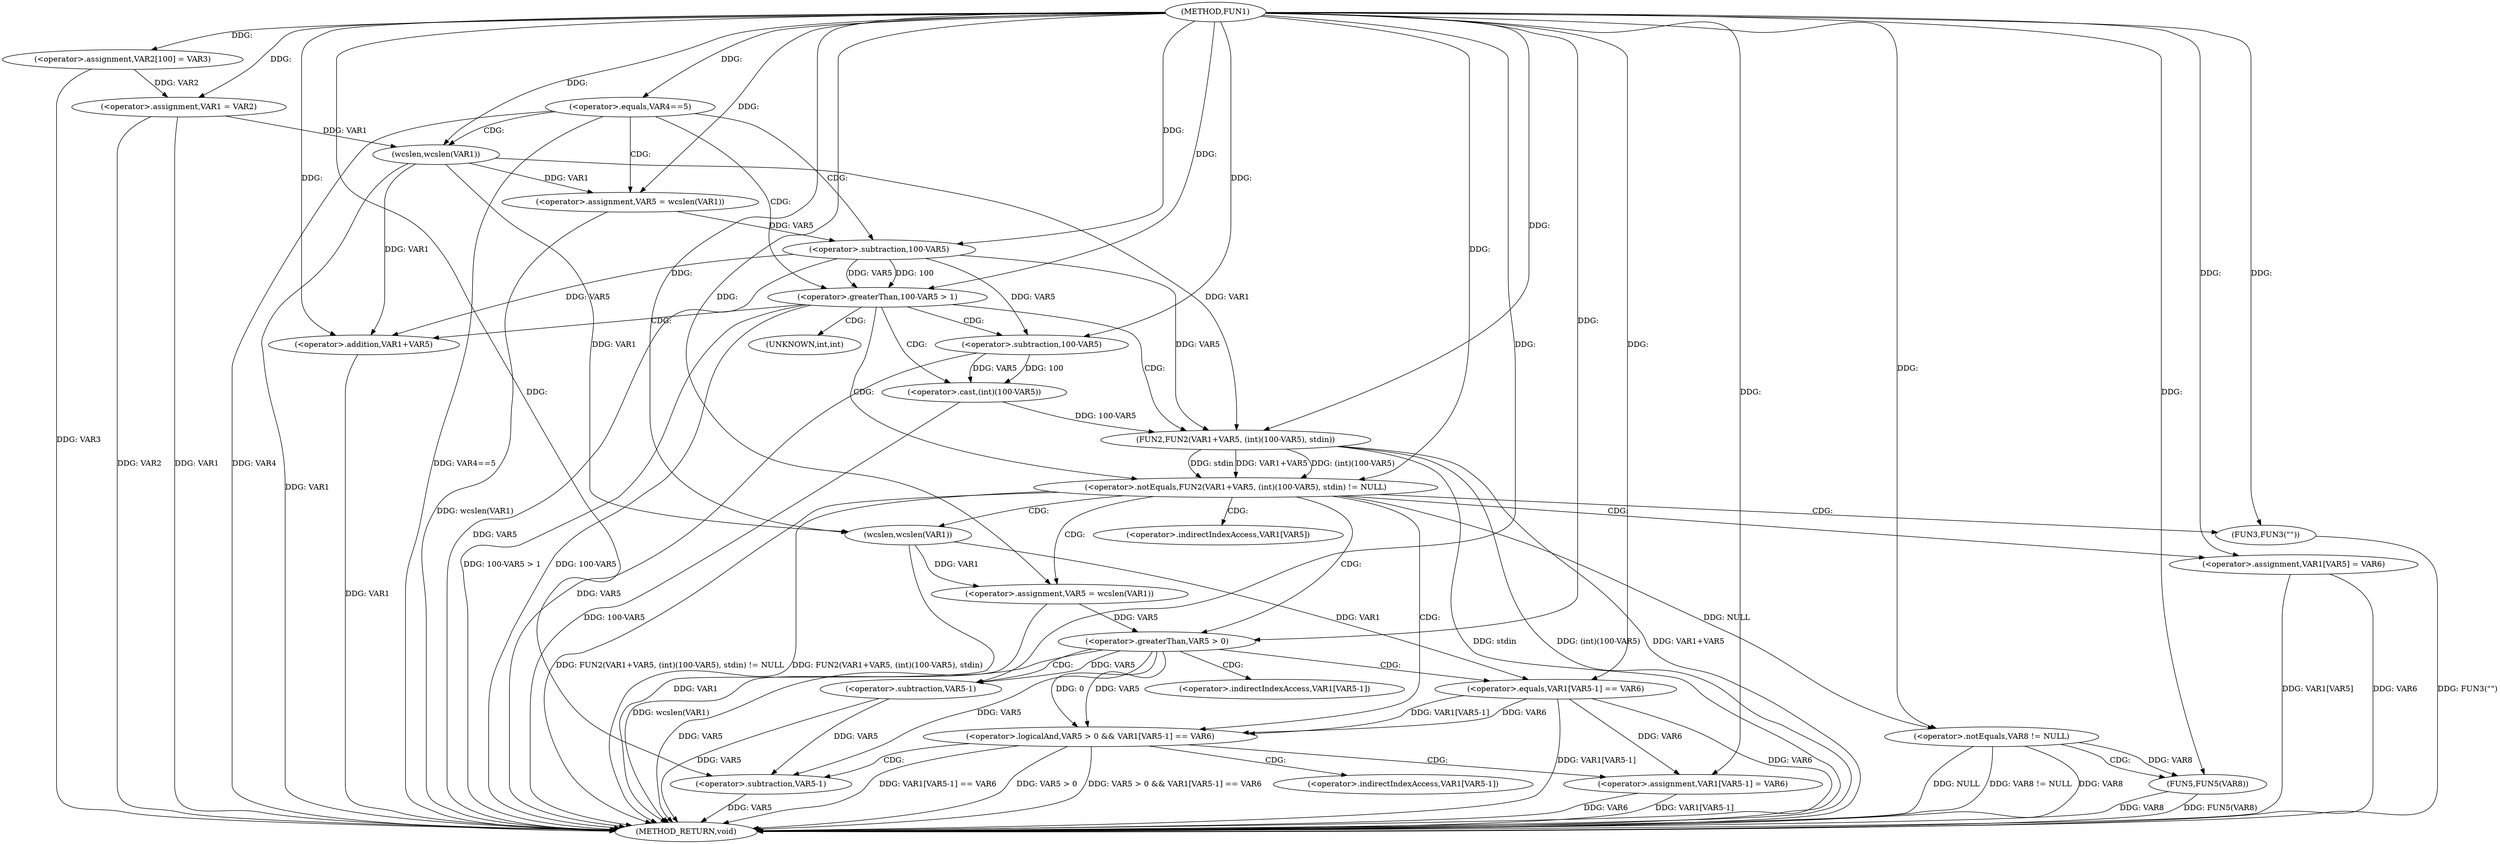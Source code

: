 digraph FUN1 {  
"1000100" [label = "(METHOD,FUN1)" ]
"1000184" [label = "(METHOD_RETURN,void)" ]
"1000104" [label = "(<operator>.assignment,VAR2[100] = VAR3)" ]
"1000107" [label = "(<operator>.assignment,VAR1 = VAR2)" ]
"1000111" [label = "(<operator>.equals,VAR4==5)" ]
"1000117" [label = "(<operator>.assignment,VAR5 = wcslen(VAR1))" ]
"1000119" [label = "(wcslen,wcslen(VAR1))" ]
"1000122" [label = "(<operator>.greaterThan,100-VAR5 > 1)" ]
"1000123" [label = "(<operator>.subtraction,100-VAR5)" ]
"1000129" [label = "(<operator>.notEquals,FUN2(VAR1+VAR5, (int)(100-VAR5), stdin) != NULL)" ]
"1000130" [label = "(FUN2,FUN2(VAR1+VAR5, (int)(100-VAR5), stdin))" ]
"1000131" [label = "(<operator>.addition,VAR1+VAR5)" ]
"1000134" [label = "(<operator>.cast,(int)(100-VAR5))" ]
"1000136" [label = "(<operator>.subtraction,100-VAR5)" ]
"1000142" [label = "(<operator>.assignment,VAR5 = wcslen(VAR1))" ]
"1000144" [label = "(wcslen,wcslen(VAR1))" ]
"1000147" [label = "(<operator>.logicalAnd,VAR5 > 0 && VAR1[VAR5-1] == VAR6)" ]
"1000148" [label = "(<operator>.greaterThan,VAR5 > 0)" ]
"1000151" [label = "(<operator>.equals,VAR1[VAR5-1] == VAR6)" ]
"1000154" [label = "(<operator>.subtraction,VAR5-1)" ]
"1000159" [label = "(<operator>.assignment,VAR1[VAR5-1] = VAR6)" ]
"1000162" [label = "(<operator>.subtraction,VAR5-1)" ]
"1000168" [label = "(FUN3,FUN3(\"\"))" ]
"1000170" [label = "(<operator>.assignment,VAR1[VAR5] = VAR6)" ]
"1000178" [label = "(<operator>.notEquals,VAR8 != NULL)" ]
"1000182" [label = "(FUN5,FUN5(VAR8))" ]
"1000135" [label = "(UNKNOWN,int,int)" ]
"1000152" [label = "(<operator>.indirectIndexAccess,VAR1[VAR5-1])" ]
"1000160" [label = "(<operator>.indirectIndexAccess,VAR1[VAR5-1])" ]
"1000171" [label = "(<operator>.indirectIndexAccess,VAR1[VAR5])" ]
  "1000123" -> "1000184"  [ label = "DDG: VAR5"] 
  "1000107" -> "1000184"  [ label = "DDG: VAR1"] 
  "1000151" -> "1000184"  [ label = "DDG: VAR6"] 
  "1000159" -> "1000184"  [ label = "DDG: VAR1[VAR5-1]"] 
  "1000151" -> "1000184"  [ label = "DDG: VAR1[VAR5-1]"] 
  "1000178" -> "1000184"  [ label = "DDG: NULL"] 
  "1000111" -> "1000184"  [ label = "DDG: VAR4"] 
  "1000119" -> "1000184"  [ label = "DDG: VAR1"] 
  "1000136" -> "1000184"  [ label = "DDG: VAR5"] 
  "1000117" -> "1000184"  [ label = "DDG: wcslen(VAR1)"] 
  "1000182" -> "1000184"  [ label = "DDG: FUN5(VAR8)"] 
  "1000178" -> "1000184"  [ label = "DDG: VAR8 != NULL"] 
  "1000168" -> "1000184"  [ label = "DDG: FUN3(\"\")"] 
  "1000129" -> "1000184"  [ label = "DDG: FUN2(VAR1+VAR5, (int)(100-VAR5), stdin)"] 
  "1000147" -> "1000184"  [ label = "DDG: VAR1[VAR5-1] == VAR6"] 
  "1000178" -> "1000184"  [ label = "DDG: VAR8"] 
  "1000122" -> "1000184"  [ label = "DDG: 100-VAR5"] 
  "1000131" -> "1000184"  [ label = "DDG: VAR1"] 
  "1000130" -> "1000184"  [ label = "DDG: stdin"] 
  "1000129" -> "1000184"  [ label = "DDG: FUN2(VAR1+VAR5, (int)(100-VAR5), stdin) != NULL"] 
  "1000154" -> "1000184"  [ label = "DDG: VAR5"] 
  "1000142" -> "1000184"  [ label = "DDG: wcslen(VAR1)"] 
  "1000130" -> "1000184"  [ label = "DDG: (int)(100-VAR5)"] 
  "1000148" -> "1000184"  [ label = "DDG: VAR5"] 
  "1000147" -> "1000184"  [ label = "DDG: VAR5 > 0"] 
  "1000134" -> "1000184"  [ label = "DDG: 100-VAR5"] 
  "1000122" -> "1000184"  [ label = "DDG: 100-VAR5 > 1"] 
  "1000144" -> "1000184"  [ label = "DDG: VAR1"] 
  "1000170" -> "1000184"  [ label = "DDG: VAR1[VAR5]"] 
  "1000162" -> "1000184"  [ label = "DDG: VAR5"] 
  "1000147" -> "1000184"  [ label = "DDG: VAR5 > 0 && VAR1[VAR5-1] == VAR6"] 
  "1000111" -> "1000184"  [ label = "DDG: VAR4==5"] 
  "1000182" -> "1000184"  [ label = "DDG: VAR8"] 
  "1000170" -> "1000184"  [ label = "DDG: VAR6"] 
  "1000104" -> "1000184"  [ label = "DDG: VAR3"] 
  "1000107" -> "1000184"  [ label = "DDG: VAR2"] 
  "1000130" -> "1000184"  [ label = "DDG: VAR1+VAR5"] 
  "1000159" -> "1000184"  [ label = "DDG: VAR6"] 
  "1000100" -> "1000104"  [ label = "DDG: "] 
  "1000104" -> "1000107"  [ label = "DDG: VAR2"] 
  "1000100" -> "1000107"  [ label = "DDG: "] 
  "1000100" -> "1000111"  [ label = "DDG: "] 
  "1000119" -> "1000117"  [ label = "DDG: VAR1"] 
  "1000100" -> "1000117"  [ label = "DDG: "] 
  "1000107" -> "1000119"  [ label = "DDG: VAR1"] 
  "1000100" -> "1000119"  [ label = "DDG: "] 
  "1000123" -> "1000122"  [ label = "DDG: 100"] 
  "1000123" -> "1000122"  [ label = "DDG: VAR5"] 
  "1000100" -> "1000123"  [ label = "DDG: "] 
  "1000117" -> "1000123"  [ label = "DDG: VAR5"] 
  "1000100" -> "1000122"  [ label = "DDG: "] 
  "1000130" -> "1000129"  [ label = "DDG: VAR1+VAR5"] 
  "1000130" -> "1000129"  [ label = "DDG: (int)(100-VAR5)"] 
  "1000130" -> "1000129"  [ label = "DDG: stdin"] 
  "1000119" -> "1000130"  [ label = "DDG: VAR1"] 
  "1000100" -> "1000130"  [ label = "DDG: "] 
  "1000123" -> "1000130"  [ label = "DDG: VAR5"] 
  "1000119" -> "1000131"  [ label = "DDG: VAR1"] 
  "1000100" -> "1000131"  [ label = "DDG: "] 
  "1000123" -> "1000131"  [ label = "DDG: VAR5"] 
  "1000134" -> "1000130"  [ label = "DDG: 100-VAR5"] 
  "1000136" -> "1000134"  [ label = "DDG: 100"] 
  "1000136" -> "1000134"  [ label = "DDG: VAR5"] 
  "1000100" -> "1000136"  [ label = "DDG: "] 
  "1000123" -> "1000136"  [ label = "DDG: VAR5"] 
  "1000100" -> "1000129"  [ label = "DDG: "] 
  "1000144" -> "1000142"  [ label = "DDG: VAR1"] 
  "1000100" -> "1000142"  [ label = "DDG: "] 
  "1000100" -> "1000144"  [ label = "DDG: "] 
  "1000119" -> "1000144"  [ label = "DDG: VAR1"] 
  "1000148" -> "1000147"  [ label = "DDG: VAR5"] 
  "1000148" -> "1000147"  [ label = "DDG: 0"] 
  "1000142" -> "1000148"  [ label = "DDG: VAR5"] 
  "1000100" -> "1000148"  [ label = "DDG: "] 
  "1000151" -> "1000147"  [ label = "DDG: VAR1[VAR5-1]"] 
  "1000151" -> "1000147"  [ label = "DDG: VAR6"] 
  "1000144" -> "1000151"  [ label = "DDG: VAR1"] 
  "1000148" -> "1000154"  [ label = "DDG: VAR5"] 
  "1000100" -> "1000154"  [ label = "DDG: "] 
  "1000100" -> "1000151"  [ label = "DDG: "] 
  "1000151" -> "1000159"  [ label = "DDG: VAR6"] 
  "1000100" -> "1000159"  [ label = "DDG: "] 
  "1000154" -> "1000162"  [ label = "DDG: VAR5"] 
  "1000148" -> "1000162"  [ label = "DDG: VAR5"] 
  "1000100" -> "1000162"  [ label = "DDG: "] 
  "1000100" -> "1000168"  [ label = "DDG: "] 
  "1000100" -> "1000170"  [ label = "DDG: "] 
  "1000100" -> "1000178"  [ label = "DDG: "] 
  "1000129" -> "1000178"  [ label = "DDG: NULL"] 
  "1000178" -> "1000182"  [ label = "DDG: VAR8"] 
  "1000100" -> "1000182"  [ label = "DDG: "] 
  "1000111" -> "1000117"  [ label = "CDG: "] 
  "1000111" -> "1000119"  [ label = "CDG: "] 
  "1000111" -> "1000122"  [ label = "CDG: "] 
  "1000111" -> "1000123"  [ label = "CDG: "] 
  "1000122" -> "1000135"  [ label = "CDG: "] 
  "1000122" -> "1000136"  [ label = "CDG: "] 
  "1000122" -> "1000131"  [ label = "CDG: "] 
  "1000122" -> "1000129"  [ label = "CDG: "] 
  "1000122" -> "1000130"  [ label = "CDG: "] 
  "1000122" -> "1000134"  [ label = "CDG: "] 
  "1000129" -> "1000142"  [ label = "CDG: "] 
  "1000129" -> "1000148"  [ label = "CDG: "] 
  "1000129" -> "1000144"  [ label = "CDG: "] 
  "1000129" -> "1000168"  [ label = "CDG: "] 
  "1000129" -> "1000147"  [ label = "CDG: "] 
  "1000129" -> "1000170"  [ label = "CDG: "] 
  "1000129" -> "1000171"  [ label = "CDG: "] 
  "1000147" -> "1000159"  [ label = "CDG: "] 
  "1000147" -> "1000160"  [ label = "CDG: "] 
  "1000147" -> "1000162"  [ label = "CDG: "] 
  "1000148" -> "1000152"  [ label = "CDG: "] 
  "1000148" -> "1000154"  [ label = "CDG: "] 
  "1000148" -> "1000151"  [ label = "CDG: "] 
  "1000178" -> "1000182"  [ label = "CDG: "] 
}
